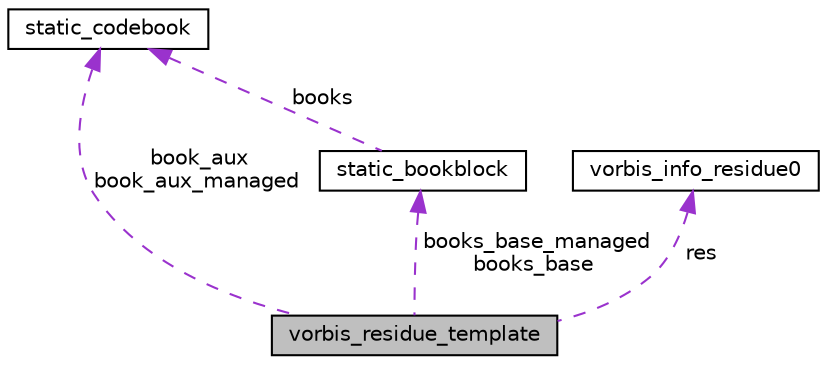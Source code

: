 digraph "vorbis_residue_template"
{
  edge [fontname="Helvetica",fontsize="10",labelfontname="Helvetica",labelfontsize="10"];
  node [fontname="Helvetica",fontsize="10",shape=record];
  Node1 [label="vorbis_residue_template",height=0.2,width=0.4,color="black", fillcolor="grey75", style="filled", fontcolor="black"];
  Node2 -> Node1 [dir="back",color="darkorchid3",fontsize="10",style="dashed",label=" book_aux\nbook_aux_managed" ,fontname="Helvetica"];
  Node2 [label="static_codebook",height=0.2,width=0.4,color="black", fillcolor="white", style="filled",URL="$structstatic__codebook.html"];
  Node3 -> Node1 [dir="back",color="darkorchid3",fontsize="10",style="dashed",label=" books_base_managed\nbooks_base" ,fontname="Helvetica"];
  Node3 [label="static_bookblock",height=0.2,width=0.4,color="black", fillcolor="white", style="filled",URL="$structstatic__bookblock.html"];
  Node2 -> Node3 [dir="back",color="darkorchid3",fontsize="10",style="dashed",label=" books" ,fontname="Helvetica"];
  Node4 -> Node1 [dir="back",color="darkorchid3",fontsize="10",style="dashed",label=" res" ,fontname="Helvetica"];
  Node4 [label="vorbis_info_residue0",height=0.2,width=0.4,color="black", fillcolor="white", style="filled",URL="$structvorbis__info__residue0.html"];
}

